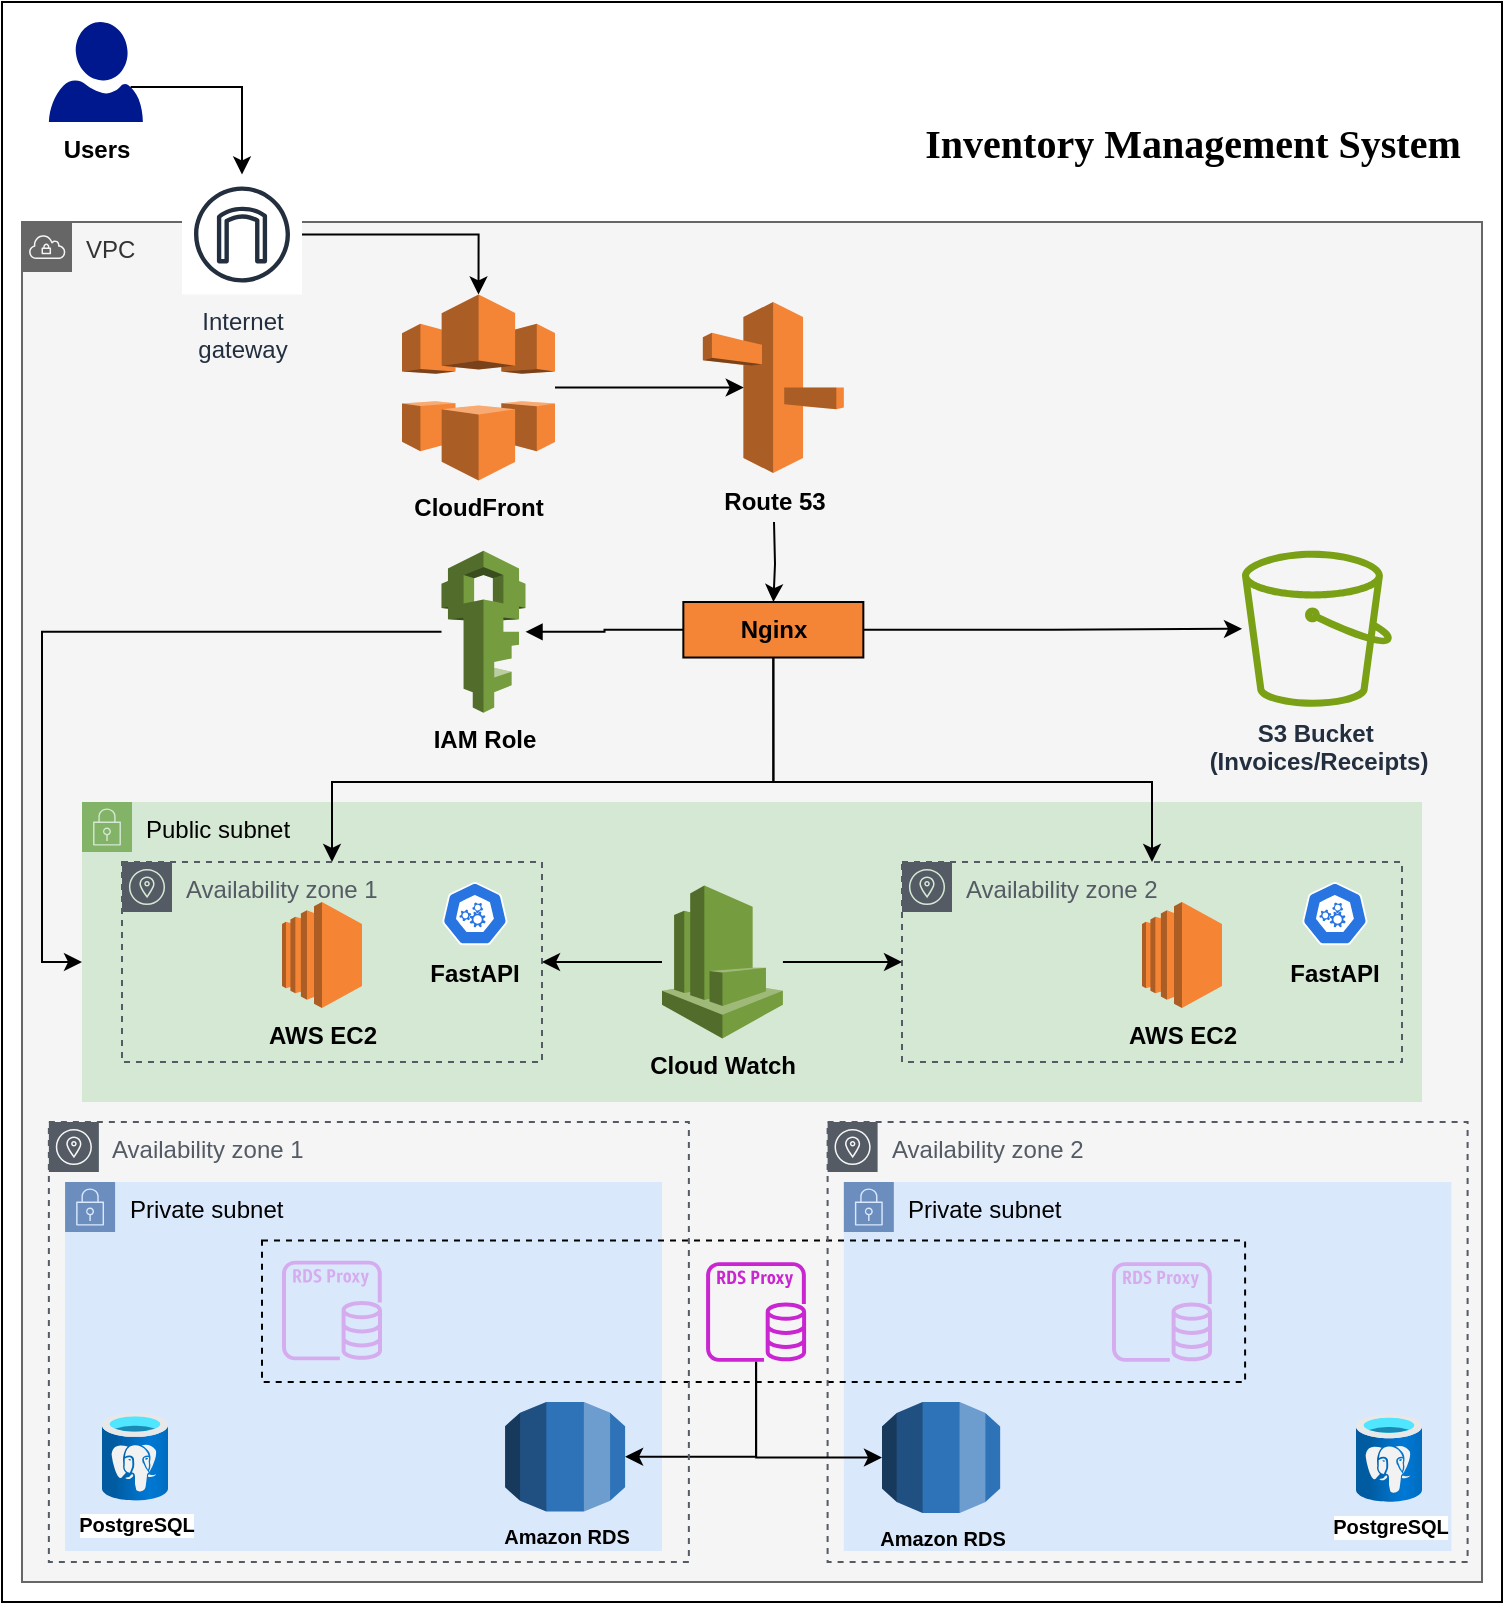 <mxfile version="26.2.12">
  <diagram id="Ht1M8jgEwFfnCIfOTk4-" name="Page-1">
    <mxGraphModel dx="1148" dy="1374" grid="1" gridSize="10" guides="1" tooltips="1" connect="1" arrows="1" fold="1" page="1" pageScale="1" pageWidth="1169" pageHeight="827" math="0" shadow="0">
      <root>
        <mxCell id="0" />
        <mxCell id="1" parent="0" />
        <mxCell id="grd__hBPPNaNkMjHl2yw-64" value="" style="rounded=0;labelPosition=right;verticalLabelPosition=middle;align=left;verticalAlign=middle;whiteSpace=wrap;html=1;fontFamily=Times New Roman;fontSize=16;fontStyle=1;textDirection=ltr;textShadow=0;" parent="1" vertex="1">
          <mxGeometry x="30" y="-540" width="750" height="800" as="geometry" />
        </mxCell>
        <mxCell id="grd__hBPPNaNkMjHl2yw-53" value="VPC" style="sketch=0;outlineConnect=0;html=1;whiteSpace=wrap;fontSize=12;fontStyle=0;shape=mxgraph.aws4.group;grIcon=mxgraph.aws4.group_vpc;strokeColor=#666666;fillColor=#f5f5f5;verticalAlign=top;align=left;spacingLeft=30;fontColor=#333333;dashed=0;" parent="1" vertex="1">
          <mxGeometry x="40" y="-430" width="730" height="680" as="geometry" />
        </mxCell>
        <mxCell id="grd__hBPPNaNkMjHl2yw-1" value="Users" style="sketch=0;aspect=fixed;pointerEvents=1;shadow=0;dashed=0;html=1;strokeColor=none;labelPosition=center;verticalLabelPosition=bottom;verticalAlign=top;align=center;fillColor=#00188D;shape=mxgraph.azure.user;fontStyle=1" parent="1" vertex="1">
          <mxGeometry x="53.43" y="-530" width="47" height="50" as="geometry" />
        </mxCell>
        <mxCell id="grd__hBPPNaNkMjHl2yw-2" value="&lt;b&gt;CloudFront&lt;/b&gt;" style="outlineConnect=0;dashed=0;verticalLabelPosition=bottom;verticalAlign=top;align=center;html=1;shape=mxgraph.aws3.cloudfront;fillColor=#F58536;gradientColor=none;" parent="1" vertex="1">
          <mxGeometry x="230" y="-393.75" width="76.5" height="93" as="geometry" />
        </mxCell>
        <mxCell id="grd__hBPPNaNkMjHl2yw-102" style="edgeStyle=orthogonalEdgeStyle;rounded=0;orthogonalLoop=1;jettySize=auto;html=1;" parent="1" target="grd__hBPPNaNkMjHl2yw-6" edge="1">
          <mxGeometry relative="1" as="geometry">
            <mxPoint x="416" y="-280" as="sourcePoint" />
          </mxGeometry>
        </mxCell>
        <mxCell id="grd__hBPPNaNkMjHl2yw-3" value="&lt;b&gt;Route 53&lt;/b&gt;" style="outlineConnect=0;dashed=0;verticalLabelPosition=bottom;verticalAlign=top;align=center;html=1;shape=mxgraph.aws3.route_53;fillColor=#F58536;gradientColor=none;" parent="1" vertex="1">
          <mxGeometry x="380.42" y="-390" width="70.5" height="85.5" as="geometry" />
        </mxCell>
        <mxCell id="grd__hBPPNaNkMjHl2yw-11" style="edgeStyle=orthogonalEdgeStyle;rounded=0;orthogonalLoop=1;jettySize=auto;html=1;exitX=1;exitY=0.5;exitDx=0;exitDy=0;" parent="1" source="grd__hBPPNaNkMjHl2yw-6" target="grd__hBPPNaNkMjHl2yw-10" edge="1">
          <mxGeometry relative="1" as="geometry" />
        </mxCell>
        <mxCell id="grd__hBPPNaNkMjHl2yw-6" value="Nginx" style="whiteSpace=wrap;html=1;verticalAlign=top;fillColor=#F58536;dashed=0;gradientColor=none;fontStyle=1" parent="1" vertex="1">
          <mxGeometry x="370.67" y="-239.99" width="90" height="27.75" as="geometry" />
        </mxCell>
        <mxCell id="grd__hBPPNaNkMjHl2yw-8" value="" style="edgeStyle=orthogonalEdgeStyle;html=1;endArrow=none;elbow=vertical;startArrow=block;startFill=1;strokeColor=#000000;rounded=0;entryX=0;entryY=0.5;entryDx=0;entryDy=0;" parent="1" source="grd__hBPPNaNkMjHl2yw-9" target="grd__hBPPNaNkMjHl2yw-6" edge="1">
          <mxGeometry width="100" relative="1" as="geometry">
            <mxPoint x="430" y="-183" as="sourcePoint" />
            <mxPoint x="510" y="-183.62" as="targetPoint" />
          </mxGeometry>
        </mxCell>
        <mxCell id="grd__hBPPNaNkMjHl2yw-9" value="&lt;b&gt;IAM Role&lt;/b&gt;" style="outlineConnect=0;dashed=0;verticalLabelPosition=bottom;verticalAlign=top;align=center;html=1;shape=mxgraph.aws3.iam;fillColor=#759C3E;gradientColor=none;" parent="1" vertex="1">
          <mxGeometry x="249.75" y="-265.62" width="42" height="81" as="geometry" />
        </mxCell>
        <mxCell id="grd__hBPPNaNkMjHl2yw-10" value="&lt;b&gt;S3 Bucket&amp;nbsp;&lt;/b&gt;&lt;div&gt;&lt;b&gt;(Invoices/Receipts)&lt;/b&gt;&lt;/div&gt;" style="sketch=0;outlineConnect=0;fontColor=#232F3E;gradientColor=none;fillColor=#7AA116;strokeColor=none;dashed=0;verticalLabelPosition=bottom;verticalAlign=top;align=center;html=1;fontSize=12;fontStyle=0;aspect=fixed;pointerEvents=1;shape=mxgraph.aws4.bucket;" parent="1" vertex="1">
          <mxGeometry x="650" y="-265.62" width="75" height="78" as="geometry" />
        </mxCell>
        <mxCell id="grd__hBPPNaNkMjHl2yw-17" value="" style="endArrow=classic;html=1;rounded=0;entryX=0.29;entryY=0.5;entryDx=0;entryDy=0;entryPerimeter=0;" parent="1" source="grd__hBPPNaNkMjHl2yw-2" target="grd__hBPPNaNkMjHl2yw-3" edge="1">
          <mxGeometry width="50" height="50" relative="1" as="geometry">
            <mxPoint x="271" y="-561" as="sourcePoint" />
            <mxPoint x="310" y="-448" as="targetPoint" />
            <Array as="points" />
          </mxGeometry>
        </mxCell>
        <mxCell id="grd__hBPPNaNkMjHl2yw-40" value="Private subnet" style="points=[[0,0],[0.25,0],[0.5,0],[0.75,0],[1,0],[1,0.25],[1,0.5],[1,0.75],[1,1],[0.75,1],[0.5,1],[0.25,1],[0,1],[0,0.75],[0,0.5],[0,0.25]];outlineConnect=0;html=1;whiteSpace=wrap;fontSize=12;fontStyle=0;container=1;pointerEvents=0;collapsible=0;recursiveResize=0;shape=mxgraph.aws4.group;grIcon=mxgraph.aws4.group_security_group;grStroke=0;strokeColor=#6c8ebf;fillColor=#dae8fc;verticalAlign=top;align=left;spacingLeft=30;dashed=0;" parent="1" vertex="1">
          <mxGeometry x="450.92" y="50" width="303.75" height="184.5" as="geometry" />
        </mxCell>
        <mxCell id="grd__hBPPNaNkMjHl2yw-42" value="&lt;b&gt;Amazon RDS&lt;/b&gt;" style="outlineConnect=0;dashed=0;verticalLabelPosition=bottom;verticalAlign=top;align=center;html=1;shape=mxgraph.aws3.rds;fillColor=#2E73B8;gradientColor=none;fontSize=10;" parent="grd__hBPPNaNkMjHl2yw-40" vertex="1">
          <mxGeometry x="19.08" y="110" width="59.08" height="55.5" as="geometry" />
        </mxCell>
        <mxCell id="grd__hBPPNaNkMjHl2yw-82" value="Public subnet" style="points=[[0,0],[0.25,0],[0.5,0],[0.75,0],[1,0],[1,0.25],[1,0.5],[1,0.75],[1,1],[0.75,1],[0.5,1],[0.25,1],[0,1],[0,0.75],[0,0.5],[0,0.25]];outlineConnect=0;html=1;whiteSpace=wrap;fontSize=12;fontStyle=0;container=1;pointerEvents=0;collapsible=0;recursiveResize=0;shape=mxgraph.aws4.group;grIcon=mxgraph.aws4.group_security_group;grStroke=0;strokeColor=#82b366;fillColor=#d5e8d4;verticalAlign=top;align=left;spacingLeft=30;dashed=1;" parent="1" vertex="1">
          <mxGeometry x="70" y="-140" width="670" height="150" as="geometry" />
        </mxCell>
        <mxCell id="grd__hBPPNaNkMjHl2yw-13" value="&lt;b&gt;Cloud Watch&lt;/b&gt;" style="outlineConnect=0;dashed=0;verticalLabelPosition=bottom;verticalAlign=top;align=center;html=1;shape=mxgraph.aws3.cloudwatch;fillColor=#759C3E;gradientColor=none;" parent="grd__hBPPNaNkMjHl2yw-82" vertex="1">
          <mxGeometry x="290" y="41.75" width="60.45" height="76.5" as="geometry" />
        </mxCell>
        <mxCell id="grd__hBPPNaNkMjHl2yw-32" value="Private subnet" style="points=[[0,0],[0.25,0],[0.5,0],[0.75,0],[1,0],[1,0.25],[1,0.5],[1,0.75],[1,1],[0.75,1],[0.5,1],[0.25,1],[0,1],[0,0.75],[0,0.5],[0,0.25]];outlineConnect=0;html=1;whiteSpace=wrap;fontSize=12;fontStyle=0;container=1;pointerEvents=0;collapsible=0;recursiveResize=0;shape=mxgraph.aws4.group;grIcon=mxgraph.aws4.group_security_group;grStroke=0;strokeColor=#6c8ebf;fillColor=#dae8fc;verticalAlign=top;align=left;spacingLeft=30;dashed=0;" parent="1" vertex="1">
          <mxGeometry x="61.55" y="50" width="298.45" height="184.5" as="geometry" />
        </mxCell>
        <mxCell id="grd__hBPPNaNkMjHl2yw-35" value="&lt;b&gt;PostgreSQL&lt;/b&gt;" style="image;aspect=fixed;html=1;points=[];align=center;fontSize=10;image=img/lib/azure2/databases/Azure_Database_PostgreSQL_Server.svg;" parent="grd__hBPPNaNkMjHl2yw-32" vertex="1">
          <mxGeometry x="18.45" y="115.37" width="33" height="44" as="geometry" />
        </mxCell>
        <mxCell id="grd__hBPPNaNkMjHl2yw-26" value="&lt;b&gt;Amazon RDS&lt;/b&gt;" style="outlineConnect=0;dashed=0;verticalLabelPosition=bottom;verticalAlign=top;align=center;html=1;shape=mxgraph.aws3.rds;fillColor=#2E73B8;gradientColor=none;fontSize=10;" parent="grd__hBPPNaNkMjHl2yw-32" vertex="1">
          <mxGeometry x="220" y="110" width="60" height="54.75" as="geometry" />
        </mxCell>
        <mxCell id="grd__hBPPNaNkMjHl2yw-87" value="" style="outlineConnect=0;fontColor=#232F3E;gradientColor=none;fillColor=#C925D1;strokeColor=none;dashed=0;verticalLabelPosition=bottom;verticalAlign=top;align=center;html=1;fontSize=12;fontStyle=0;aspect=fixed;pointerEvents=1;shape=mxgraph.aws4.rds_proxy;shadow=0;opacity=30;" parent="grd__hBPPNaNkMjHl2yw-32" vertex="1">
          <mxGeometry x="108.45" y="39.25" width="50" height="50" as="geometry" />
        </mxCell>
        <mxCell id="grd__hBPPNaNkMjHl2yw-94" value="" style="rounded=0;whiteSpace=wrap;html=1;fillColor=none;dashed=1;" parent="grd__hBPPNaNkMjHl2yw-32" vertex="1">
          <mxGeometry x="98.45" y="29.25" width="491.55" height="70.75" as="geometry" />
        </mxCell>
        <mxCell id="grd__hBPPNaNkMjHl2yw-80" style="edgeStyle=orthogonalEdgeStyle;rounded=0;orthogonalLoop=1;jettySize=auto;html=1;exitX=0.5;exitY=1;exitDx=0;exitDy=0;" parent="1" source="grd__hBPPNaNkMjHl2yw-6" target="grd__hBPPNaNkMjHl2yw-98" edge="1">
          <mxGeometry relative="1" as="geometry">
            <mxPoint x="297.03" y="-204" as="sourcePoint" />
            <mxPoint x="300" y="-55" as="targetPoint" />
            <Array as="points">
              <mxPoint x="416" y="-150" />
              <mxPoint x="195" y="-150" />
            </Array>
          </mxGeometry>
        </mxCell>
        <mxCell id="grd__hBPPNaNkMjHl2yw-81" style="edgeStyle=orthogonalEdgeStyle;rounded=0;orthogonalLoop=1;jettySize=auto;html=1;exitX=0.5;exitY=1;exitDx=0;exitDy=0;" parent="1" source="grd__hBPPNaNkMjHl2yw-6" target="grd__hBPPNaNkMjHl2yw-100" edge="1">
          <mxGeometry relative="1" as="geometry">
            <mxPoint x="297.03" y="-204" as="sourcePoint" />
            <mxPoint x="510" y="-55" as="targetPoint" />
            <Array as="points">
              <mxPoint x="416" y="-150" />
              <mxPoint x="605" y="-150" />
            </Array>
          </mxGeometry>
        </mxCell>
        <mxCell id="grd__hBPPNaNkMjHl2yw-76" value="" style="group" parent="1" vertex="1" connectable="0">
          <mxGeometry x="80" y="-110" width="220" height="110" as="geometry" />
        </mxCell>
        <mxCell id="grd__hBPPNaNkMjHl2yw-46" value="&lt;b&gt;AWS EC2&lt;/b&gt;" style="outlineConnect=0;dashed=0;verticalLabelPosition=bottom;verticalAlign=top;align=center;html=1;shape=mxgraph.aws3.ec2;fillColor=#F58534;gradientColor=none;" parent="grd__hBPPNaNkMjHl2yw-76" vertex="1">
          <mxGeometry x="90" y="20" width="40" height="53" as="geometry" />
        </mxCell>
        <mxCell id="grd__hBPPNaNkMjHl2yw-84" value="&lt;b&gt;FastAPI&lt;/b&gt;" style="aspect=fixed;sketch=0;html=1;dashed=0;whitespace=wrap;verticalLabelPosition=bottom;verticalAlign=top;fillColor=#2875E2;strokeColor=#ffffff;points=[[0.005,0.63,0],[0.1,0.2,0],[0.9,0.2,0],[0.5,0,0],[0.995,0.63,0],[0.72,0.99,0],[0.5,1,0],[0.28,0.99,0]];shape=mxgraph.kubernetes.icon2;prIcon=api" parent="grd__hBPPNaNkMjHl2yw-76" vertex="1">
          <mxGeometry x="170" y="10" width="32.92" height="31.6" as="geometry" />
        </mxCell>
        <mxCell id="grd__hBPPNaNkMjHl2yw-77" value="" style="group" parent="1" vertex="1" connectable="0">
          <mxGeometry x="510" y="-110" width="220" height="110" as="geometry" />
        </mxCell>
        <mxCell id="grd__hBPPNaNkMjHl2yw-78" value="&lt;b&gt;AWS EC2&lt;/b&gt;" style="outlineConnect=0;dashed=0;verticalLabelPosition=bottom;verticalAlign=top;align=center;html=1;shape=mxgraph.aws3.ec2;fillColor=#F58534;gradientColor=none;" parent="grd__hBPPNaNkMjHl2yw-77" vertex="1">
          <mxGeometry x="90" y="20" width="40" height="53" as="geometry" />
        </mxCell>
        <mxCell id="grd__hBPPNaNkMjHl2yw-85" value="&lt;b&gt;FastAPI&lt;/b&gt;" style="aspect=fixed;sketch=0;html=1;dashed=0;whitespace=wrap;verticalLabelPosition=bottom;verticalAlign=top;fillColor=#2875E2;strokeColor=#ffffff;points=[[0.005,0.63,0],[0.1,0.2,0],[0.9,0.2,0],[0.5,0,0],[0.995,0.63,0],[0.72,0.99,0],[0.5,1,0],[0.28,0.99,0]];shape=mxgraph.kubernetes.icon2;prIcon=api" parent="grd__hBPPNaNkMjHl2yw-77" vertex="1">
          <mxGeometry x="170" y="10" width="32.92" height="31.6" as="geometry" />
        </mxCell>
        <mxCell id="grd__hBPPNaNkMjHl2yw-68" value="" style="sketch=0;outlineConnect=0;fontColor=#232F3E;gradientColor=none;fillColor=#C925D1;strokeColor=none;dashed=0;verticalLabelPosition=bottom;verticalAlign=top;align=center;html=1;fontSize=12;fontStyle=0;aspect=fixed;pointerEvents=1;shape=mxgraph.aws4.rds_proxy;" parent="1" vertex="1">
          <mxGeometry x="382.05" y="90" width="50" height="50" as="geometry" />
        </mxCell>
        <mxCell id="grd__hBPPNaNkMjHl2yw-89" value="" style="sketch=0;outlineConnect=0;fontColor=#232F3E;gradientColor=none;fillColor=#C925D1;strokeColor=none;dashed=0;verticalLabelPosition=bottom;verticalAlign=top;align=center;html=1;fontSize=12;fontStyle=0;aspect=fixed;pointerEvents=1;shape=mxgraph.aws4.rds_proxy;opacity=30;" parent="1" vertex="1">
          <mxGeometry x="585" y="90" width="50" height="50" as="geometry" />
        </mxCell>
        <mxCell id="grd__hBPPNaNkMjHl2yw-90" value="&lt;b&gt;PostgreSQL&lt;/b&gt;" style="image;aspect=fixed;html=1;points=[];align=center;fontSize=10;image=img/lib/azure2/databases/Azure_Database_PostgreSQL_Server.svg;" parent="1" vertex="1">
          <mxGeometry x="707" y="166" width="33" height="44" as="geometry" />
        </mxCell>
        <mxCell id="grd__hBPPNaNkMjHl2yw-48" value="Availability zone 2" style="sketch=0;outlineConnect=0;gradientColor=none;html=1;whiteSpace=wrap;fontSize=12;fontStyle=0;shape=mxgraph.aws4.group;grIcon=mxgraph.aws4.group_availability_zone;strokeColor=#545B64;fillColor=none;verticalAlign=top;align=left;spacingLeft=30;fontColor=#545B64;dashed=1;" parent="1" vertex="1">
          <mxGeometry x="442.8" y="20" width="320" height="220" as="geometry" />
        </mxCell>
        <mxCell id="grd__hBPPNaNkMjHl2yw-96" style="edgeStyle=orthogonalEdgeStyle;rounded=0;orthogonalLoop=1;jettySize=auto;html=1;entryX=0;entryY=0.5;entryDx=0;entryDy=0;entryPerimeter=0;" parent="1" edge="1">
          <mxGeometry relative="1" as="geometry">
            <mxPoint x="407.083" y="139.937" as="sourcePoint" />
            <mxPoint x="470" y="187.75" as="targetPoint" />
            <Array as="points">
              <mxPoint x="407" y="188" />
            </Array>
          </mxGeometry>
        </mxCell>
        <mxCell id="grd__hBPPNaNkMjHl2yw-97" style="edgeStyle=orthogonalEdgeStyle;rounded=0;orthogonalLoop=1;jettySize=auto;html=1;entryX=1;entryY=0.5;entryDx=0;entryDy=0;entryPerimeter=0;" parent="1" target="grd__hBPPNaNkMjHl2yw-26" edge="1">
          <mxGeometry relative="1" as="geometry">
            <mxPoint x="407" y="140" as="sourcePoint" />
            <mxPoint x="362" y="207" as="targetPoint" />
            <Array as="points">
              <mxPoint x="407" y="140" />
              <mxPoint x="407" y="187" />
            </Array>
          </mxGeometry>
        </mxCell>
        <mxCell id="grd__hBPPNaNkMjHl2yw-49" value="Availability zone 1" style="sketch=0;outlineConnect=0;gradientColor=none;html=1;whiteSpace=wrap;fontSize=12;fontStyle=0;shape=mxgraph.aws4.group;grIcon=mxgraph.aws4.group_availability_zone;strokeColor=#545B64;fillColor=none;verticalAlign=top;align=left;spacingLeft=30;fontColor=#545B64;dashed=1;" parent="1" vertex="1">
          <mxGeometry x="53.43" y="20" width="320" height="220" as="geometry" />
        </mxCell>
        <mxCell id="grd__hBPPNaNkMjHl2yw-98" value="Availability zone 1" style="sketch=0;outlineConnect=0;gradientColor=none;html=1;whiteSpace=wrap;fontSize=12;fontStyle=0;shape=mxgraph.aws4.group;grIcon=mxgraph.aws4.group_availability_zone;strokeColor=#545B64;fillColor=none;verticalAlign=top;align=left;spacingLeft=30;fontColor=#545B64;dashed=1;" parent="1" vertex="1">
          <mxGeometry x="90" y="-110" width="210" height="100" as="geometry" />
        </mxCell>
        <mxCell id="grd__hBPPNaNkMjHl2yw-100" value="Availability zone 2" style="sketch=0;outlineConnect=0;gradientColor=none;html=1;whiteSpace=wrap;fontSize=12;fontStyle=0;shape=mxgraph.aws4.group;grIcon=mxgraph.aws4.group_availability_zone;strokeColor=#545B64;fillColor=none;verticalAlign=top;align=left;spacingLeft=30;fontColor=#545B64;dashed=1;" parent="1" vertex="1">
          <mxGeometry x="480" y="-110" width="250" height="100" as="geometry" />
        </mxCell>
        <mxCell id="grd__hBPPNaNkMjHl2yw-101" style="edgeStyle=orthogonalEdgeStyle;rounded=0;orthogonalLoop=1;jettySize=auto;html=1;entryX=0.5;entryY=0;entryDx=0;entryDy=0;entryPerimeter=0;" parent="1" target="grd__hBPPNaNkMjHl2yw-2" edge="1" source="ViXDnH3GPilMROt3iLvP-1">
          <mxGeometry relative="1" as="geometry">
            <mxPoint x="268" y="-450" as="sourcePoint" />
          </mxGeometry>
        </mxCell>
        <mxCell id="grd__hBPPNaNkMjHl2yw-104" style="edgeStyle=orthogonalEdgeStyle;rounded=0;orthogonalLoop=1;jettySize=auto;html=1;" parent="1" source="grd__hBPPNaNkMjHl2yw-13" target="grd__hBPPNaNkMjHl2yw-100" edge="1">
          <mxGeometry relative="1" as="geometry" />
        </mxCell>
        <mxCell id="grd__hBPPNaNkMjHl2yw-105" style="edgeStyle=orthogonalEdgeStyle;rounded=0;orthogonalLoop=1;jettySize=auto;html=1;" parent="1" source="grd__hBPPNaNkMjHl2yw-13" target="grd__hBPPNaNkMjHl2yw-98" edge="1">
          <mxGeometry relative="1" as="geometry" />
        </mxCell>
        <mxCell id="grd__hBPPNaNkMjHl2yw-106" style="edgeStyle=orthogonalEdgeStyle;rounded=0;orthogonalLoop=1;jettySize=auto;html=1;" parent="1" source="grd__hBPPNaNkMjHl2yw-9" edge="1">
          <mxGeometry relative="1" as="geometry">
            <mxPoint x="70" y="-60" as="targetPoint" />
            <Array as="points">
              <mxPoint x="50" y="-225" />
              <mxPoint x="50" y="-60" />
            </Array>
          </mxGeometry>
        </mxCell>
        <mxCell id="grd__hBPPNaNkMjHl2yw-109" value="&lt;span style=&quot;font-family: &amp;quot;Times New Roman&amp;quot;; font-weight: 700; text-align: left; text-wrap-mode: wrap;&quot;&gt;Inventory Management System&lt;/span&gt;" style="text;html=1;align=center;verticalAlign=middle;resizable=0;points=[];autosize=1;strokeColor=none;fillColor=none;labelBackgroundColor=none;fontSize=20;" parent="1" vertex="1">
          <mxGeometry x="480" y="-490" width="290" height="40" as="geometry" />
        </mxCell>
        <mxCell id="ViXDnH3GPilMROt3iLvP-1" value="Internet&#xa;gateway" style="sketch=0;outlineConnect=0;fontColor=#232F3E;gradientColor=none;strokeColor=#232F3E;fillColor=#ffffff;dashed=0;verticalLabelPosition=bottom;verticalAlign=top;align=center;html=1;fontSize=12;fontStyle=0;aspect=fixed;shape=mxgraph.aws4.resourceIcon;resIcon=mxgraph.aws4.internet_gateway;" vertex="1" parent="1">
          <mxGeometry x="120.0" y="-453.75" width="60" height="60" as="geometry" />
        </mxCell>
        <mxCell id="ViXDnH3GPilMROt3iLvP-2" style="edgeStyle=orthogonalEdgeStyle;rounded=0;orthogonalLoop=1;jettySize=auto;html=1;exitX=0.87;exitY=0.65;exitDx=0;exitDy=0;exitPerimeter=0;" edge="1" parent="1" source="grd__hBPPNaNkMjHl2yw-1" target="ViXDnH3GPilMROt3iLvP-1">
          <mxGeometry relative="1" as="geometry">
            <mxPoint x="190" y="-414" as="sourcePoint" />
            <mxPoint x="278" y="-384" as="targetPoint" />
          </mxGeometry>
        </mxCell>
      </root>
    </mxGraphModel>
  </diagram>
</mxfile>

